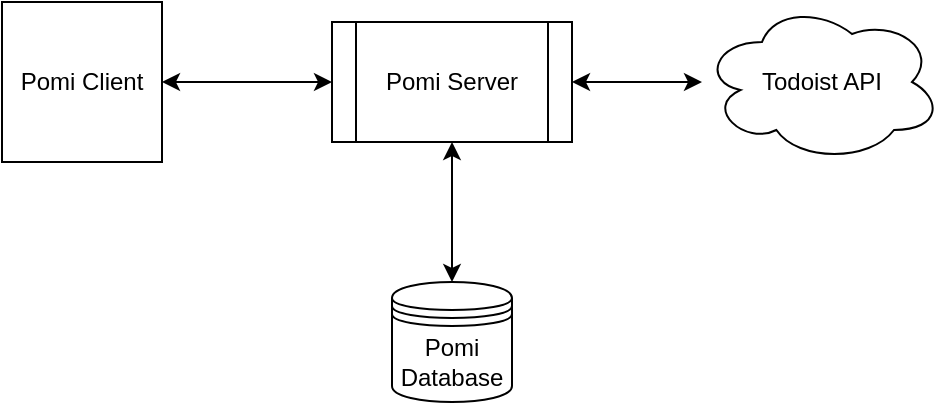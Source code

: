 <mxfile version="13.6.5" type="github">
  <diagram id="x1BkITEGjwpWUBxYEY2C" name="Page-1">
    <mxGraphModel dx="557" dy="502" grid="1" gridSize="10" guides="1" tooltips="1" connect="1" arrows="1" fold="1" page="1" pageScale="1" pageWidth="850" pageHeight="1100" math="0" shadow="0">
      <root>
        <mxCell id="0" />
        <mxCell id="1" parent="0" />
        <mxCell id="XisCMlbvz3Q5OAV6_cWn-1" value="Pomi Database" style="shape=datastore;whiteSpace=wrap;html=1;" vertex="1" parent="1">
          <mxGeometry x="245" y="460" width="60" height="60" as="geometry" />
        </mxCell>
        <mxCell id="XisCMlbvz3Q5OAV6_cWn-2" value="Todoist API" style="ellipse;shape=cloud;whiteSpace=wrap;html=1;" vertex="1" parent="1">
          <mxGeometry x="400" y="320" width="120" height="80" as="geometry" />
        </mxCell>
        <mxCell id="XisCMlbvz3Q5OAV6_cWn-7" style="edgeStyle=orthogonalEdgeStyle;rounded=0;orthogonalLoop=1;jettySize=auto;html=1;exitX=1;exitY=0.5;exitDx=0;exitDy=0;startArrow=classic;startFill=1;" edge="1" parent="1" source="XisCMlbvz3Q5OAV6_cWn-3" target="XisCMlbvz3Q5OAV6_cWn-2">
          <mxGeometry relative="1" as="geometry" />
        </mxCell>
        <mxCell id="XisCMlbvz3Q5OAV6_cWn-9" style="edgeStyle=orthogonalEdgeStyle;rounded=0;orthogonalLoop=1;jettySize=auto;html=1;exitX=0.5;exitY=1;exitDx=0;exitDy=0;entryX=0.5;entryY=0;entryDx=0;entryDy=0;startArrow=classic;startFill=1;" edge="1" parent="1" source="XisCMlbvz3Q5OAV6_cWn-3" target="XisCMlbvz3Q5OAV6_cWn-1">
          <mxGeometry relative="1" as="geometry" />
        </mxCell>
        <mxCell id="XisCMlbvz3Q5OAV6_cWn-3" value="Pomi Server" style="shape=process;whiteSpace=wrap;html=1;backgroundOutline=1;" vertex="1" parent="1">
          <mxGeometry x="215" y="330" width="120" height="60" as="geometry" />
        </mxCell>
        <mxCell id="XisCMlbvz3Q5OAV6_cWn-8" style="edgeStyle=orthogonalEdgeStyle;rounded=0;orthogonalLoop=1;jettySize=auto;html=1;exitX=1;exitY=0.5;exitDx=0;exitDy=0;entryX=0;entryY=0.5;entryDx=0;entryDy=0;startArrow=classic;startFill=1;" edge="1" parent="1" source="XisCMlbvz3Q5OAV6_cWn-4" target="XisCMlbvz3Q5OAV6_cWn-3">
          <mxGeometry relative="1" as="geometry" />
        </mxCell>
        <mxCell id="XisCMlbvz3Q5OAV6_cWn-4" value="Pomi Client" style="whiteSpace=wrap;html=1;aspect=fixed;" vertex="1" parent="1">
          <mxGeometry x="50" y="320" width="80" height="80" as="geometry" />
        </mxCell>
      </root>
    </mxGraphModel>
  </diagram>
</mxfile>
